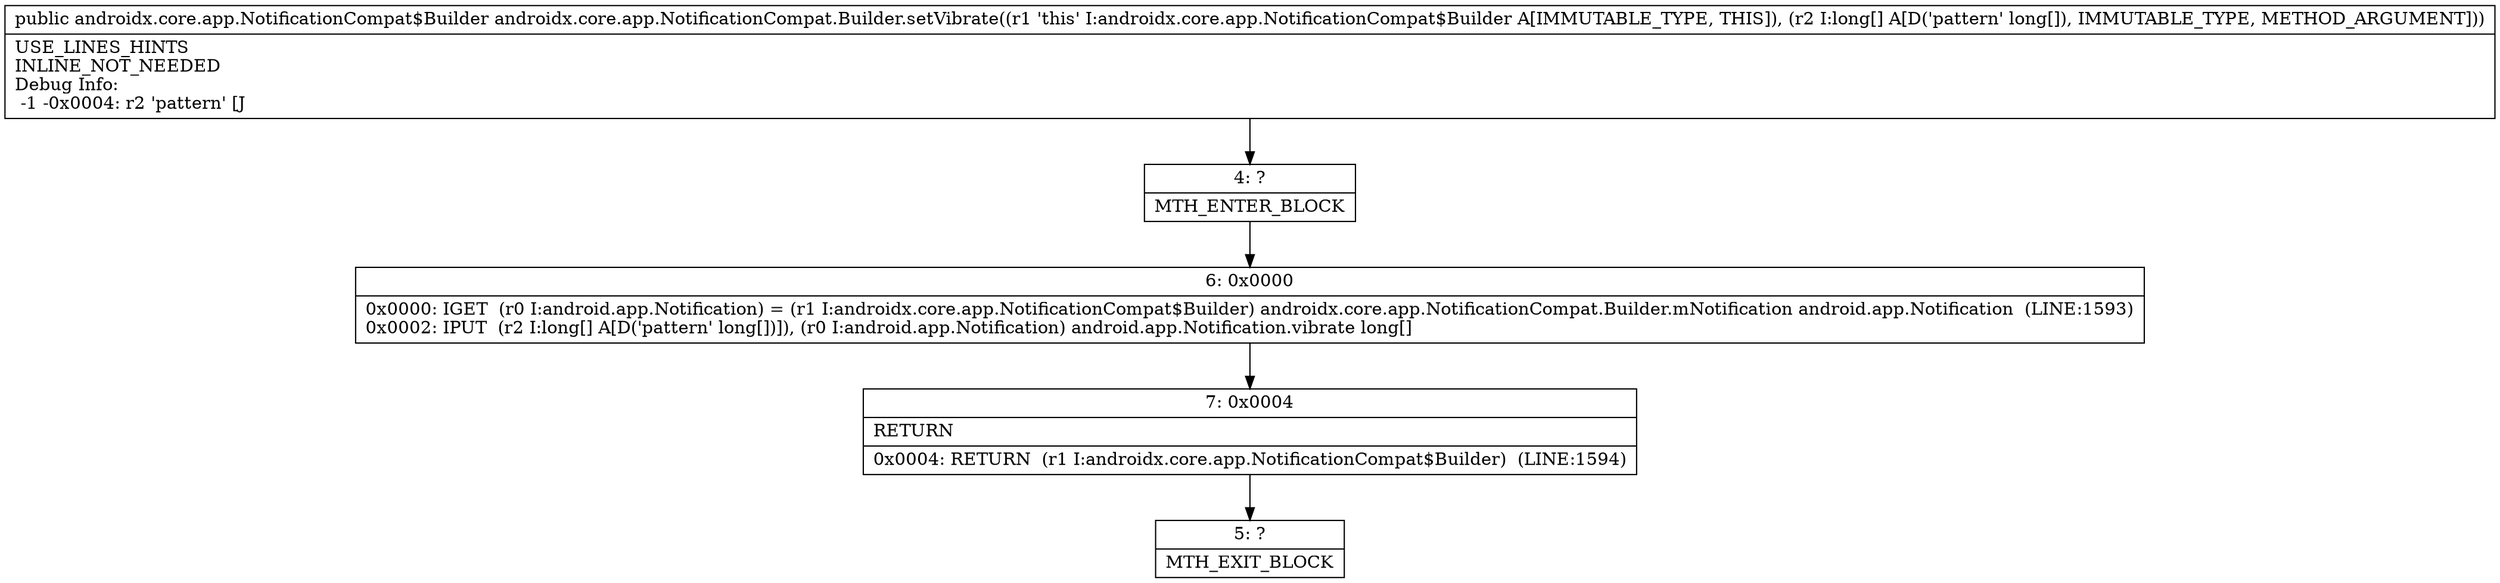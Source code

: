 digraph "CFG forandroidx.core.app.NotificationCompat.Builder.setVibrate([J)Landroidx\/core\/app\/NotificationCompat$Builder;" {
Node_4 [shape=record,label="{4\:\ ?|MTH_ENTER_BLOCK\l}"];
Node_6 [shape=record,label="{6\:\ 0x0000|0x0000: IGET  (r0 I:android.app.Notification) = (r1 I:androidx.core.app.NotificationCompat$Builder) androidx.core.app.NotificationCompat.Builder.mNotification android.app.Notification  (LINE:1593)\l0x0002: IPUT  (r2 I:long[] A[D('pattern' long[])]), (r0 I:android.app.Notification) android.app.Notification.vibrate long[] \l}"];
Node_7 [shape=record,label="{7\:\ 0x0004|RETURN\l|0x0004: RETURN  (r1 I:androidx.core.app.NotificationCompat$Builder)  (LINE:1594)\l}"];
Node_5 [shape=record,label="{5\:\ ?|MTH_EXIT_BLOCK\l}"];
MethodNode[shape=record,label="{public androidx.core.app.NotificationCompat$Builder androidx.core.app.NotificationCompat.Builder.setVibrate((r1 'this' I:androidx.core.app.NotificationCompat$Builder A[IMMUTABLE_TYPE, THIS]), (r2 I:long[] A[D('pattern' long[]), IMMUTABLE_TYPE, METHOD_ARGUMENT]))  | USE_LINES_HINTS\lINLINE_NOT_NEEDED\lDebug Info:\l  \-1 \-0x0004: r2 'pattern' [J\l}"];
MethodNode -> Node_4;Node_4 -> Node_6;
Node_6 -> Node_7;
Node_7 -> Node_5;
}

